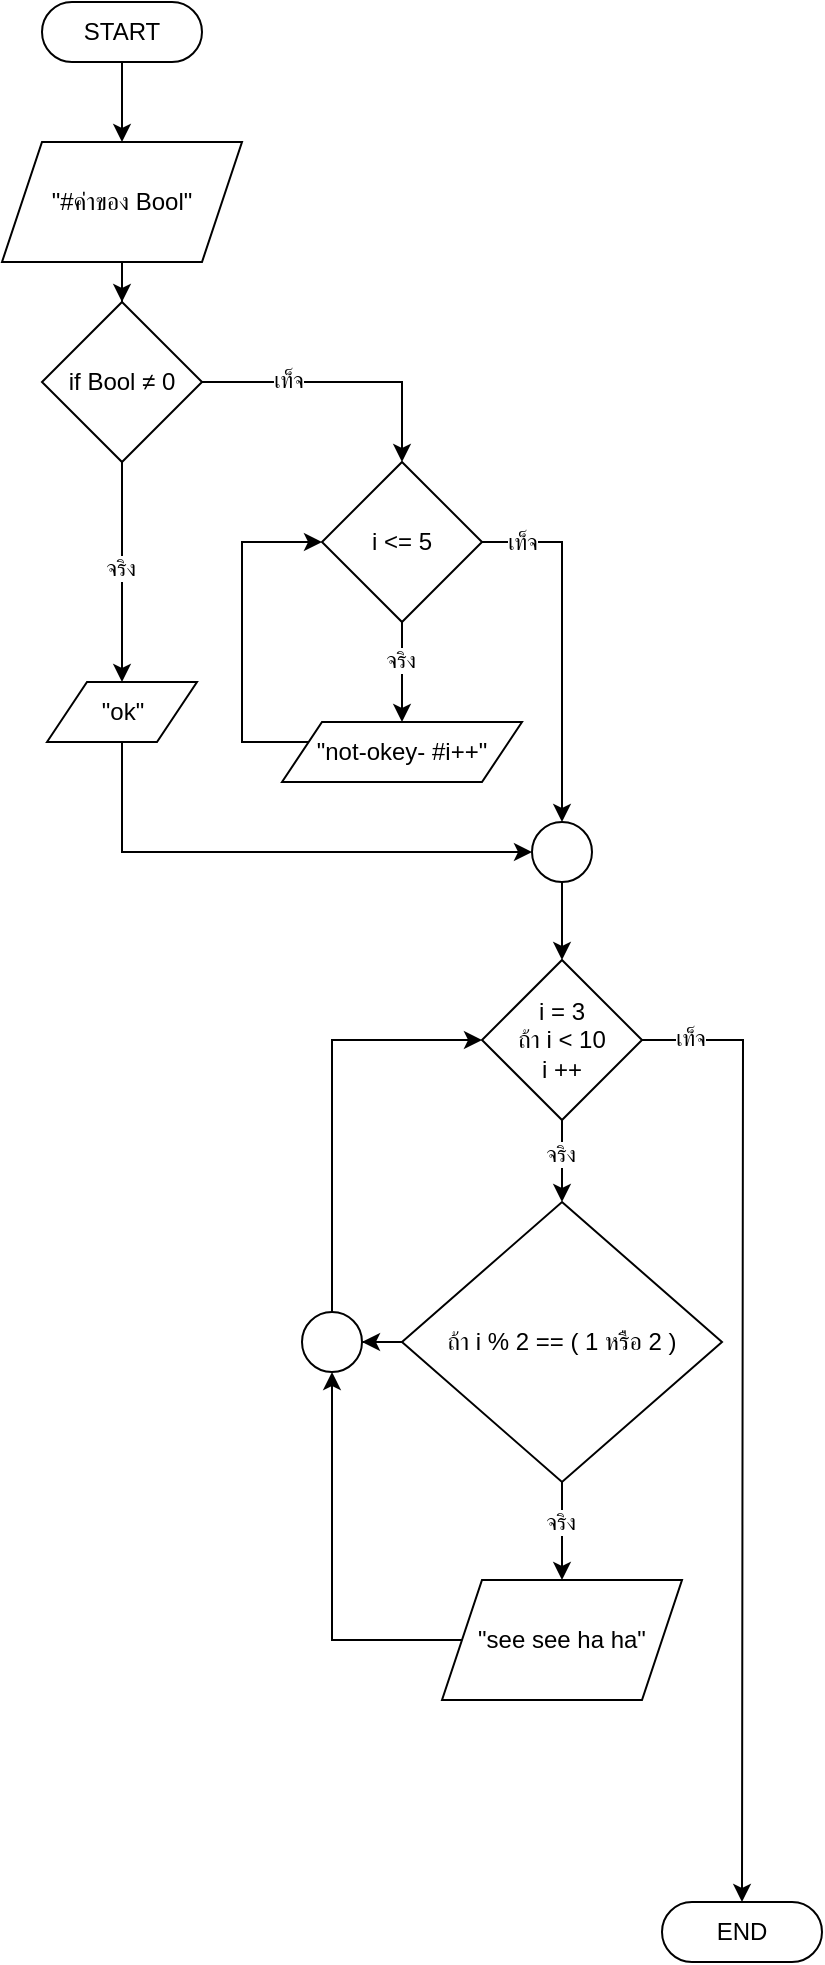 <mxfile version="24.7.17">
  <diagram name="Page-1" id="nk33O3myFzExoFOTdXr2">
    <mxGraphModel dx="875" dy="524" grid="1" gridSize="10" guides="1" tooltips="1" connect="1" arrows="1" fold="1" page="1" pageScale="1" pageWidth="850" pageHeight="1100" math="0" shadow="0">
      <root>
        <mxCell id="0" />
        <mxCell id="1" parent="0" />
        <mxCell id="1TI8qmT8zmZ3jhamWAwy-5" style="edgeStyle=orthogonalEdgeStyle;rounded=0;orthogonalLoop=1;jettySize=auto;html=1;" edge="1" parent="1" source="UBjv-P3hsI7ne-E2DAJY-2" target="1TI8qmT8zmZ3jhamWAwy-6">
          <mxGeometry relative="1" as="geometry">
            <mxPoint x="400" y="80" as="targetPoint" />
          </mxGeometry>
        </mxCell>
        <mxCell id="UBjv-P3hsI7ne-E2DAJY-2" value="START" style="rounded=1;whiteSpace=wrap;html=1;arcSize=50;" parent="1" vertex="1">
          <mxGeometry x="360" y="20" width="80" height="30" as="geometry" />
        </mxCell>
        <mxCell id="UBjv-P3hsI7ne-E2DAJY-3" value="END" style="rounded=1;whiteSpace=wrap;html=1;arcSize=50;" parent="1" vertex="1">
          <mxGeometry x="670" y="970" width="80" height="30" as="geometry" />
        </mxCell>
        <mxCell id="1TI8qmT8zmZ3jhamWAwy-9" style="edgeStyle=orthogonalEdgeStyle;rounded=0;orthogonalLoop=1;jettySize=auto;html=1;" edge="1" parent="1" source="1TI8qmT8zmZ3jhamWAwy-4" target="1TI8qmT8zmZ3jhamWAwy-10">
          <mxGeometry relative="1" as="geometry">
            <mxPoint x="400" y="290" as="targetPoint" />
            <Array as="points">
              <mxPoint x="400" y="270" />
              <mxPoint x="400" y="270" />
            </Array>
          </mxGeometry>
        </mxCell>
        <mxCell id="1TI8qmT8zmZ3jhamWAwy-21" value="จริง" style="edgeLabel;html=1;align=center;verticalAlign=middle;resizable=0;points=[];" vertex="1" connectable="0" parent="1TI8qmT8zmZ3jhamWAwy-9">
          <mxGeometry x="-0.041" y="-2" relative="1" as="geometry">
            <mxPoint x="1" as="offset" />
          </mxGeometry>
        </mxCell>
        <mxCell id="1TI8qmT8zmZ3jhamWAwy-13" value="" style="edgeStyle=orthogonalEdgeStyle;rounded=0;orthogonalLoop=1;jettySize=auto;html=1;" edge="1" parent="1" source="1TI8qmT8zmZ3jhamWAwy-4" target="1TI8qmT8zmZ3jhamWAwy-12">
          <mxGeometry relative="1" as="geometry">
            <Array as="points">
              <mxPoint x="540" y="210" />
            </Array>
          </mxGeometry>
        </mxCell>
        <mxCell id="1TI8qmT8zmZ3jhamWAwy-22" value="เท็จ" style="edgeLabel;html=1;align=center;verticalAlign=middle;resizable=0;points=[];" vertex="1" connectable="0" parent="1TI8qmT8zmZ3jhamWAwy-13">
          <mxGeometry x="-0.393" y="3" relative="1" as="geometry">
            <mxPoint y="2" as="offset" />
          </mxGeometry>
        </mxCell>
        <mxCell id="1TI8qmT8zmZ3jhamWAwy-4" value="if Bool&amp;nbsp;≠ 0" style="rhombus;whiteSpace=wrap;html=1;" vertex="1" parent="1">
          <mxGeometry x="360" y="170" width="80" height="80" as="geometry" />
        </mxCell>
        <mxCell id="1TI8qmT8zmZ3jhamWAwy-7" value="" style="edgeStyle=orthogonalEdgeStyle;rounded=0;orthogonalLoop=1;jettySize=auto;html=1;" edge="1" parent="1" source="1TI8qmT8zmZ3jhamWAwy-6" target="1TI8qmT8zmZ3jhamWAwy-4">
          <mxGeometry relative="1" as="geometry" />
        </mxCell>
        <mxCell id="1TI8qmT8zmZ3jhamWAwy-6" value="&quot;#ค่าของ Bool&quot;" style="shape=parallelogram;perimeter=parallelogramPerimeter;whiteSpace=wrap;html=1;fixedSize=1;" vertex="1" parent="1">
          <mxGeometry x="340" y="90" width="120" height="60" as="geometry" />
        </mxCell>
        <mxCell id="1TI8qmT8zmZ3jhamWAwy-38" style="edgeStyle=orthogonalEdgeStyle;rounded=0;orthogonalLoop=1;jettySize=auto;html=1;entryX=0;entryY=0.5;entryDx=0;entryDy=0;" edge="1" parent="1" source="1TI8qmT8zmZ3jhamWAwy-10" target="1TI8qmT8zmZ3jhamWAwy-35">
          <mxGeometry relative="1" as="geometry">
            <Array as="points">
              <mxPoint x="400" y="445" />
            </Array>
          </mxGeometry>
        </mxCell>
        <mxCell id="1TI8qmT8zmZ3jhamWAwy-10" value="&quot;ok&quot;" style="shape=parallelogram;perimeter=parallelogramPerimeter;whiteSpace=wrap;html=1;fixedSize=1;" vertex="1" parent="1">
          <mxGeometry x="362.5" y="360" width="75" height="30" as="geometry" />
        </mxCell>
        <mxCell id="1TI8qmT8zmZ3jhamWAwy-15" value="" style="edgeStyle=orthogonalEdgeStyle;rounded=0;orthogonalLoop=1;jettySize=auto;html=1;" edge="1" parent="1" source="1TI8qmT8zmZ3jhamWAwy-12" target="1TI8qmT8zmZ3jhamWAwy-14">
          <mxGeometry relative="1" as="geometry" />
        </mxCell>
        <mxCell id="1TI8qmT8zmZ3jhamWAwy-23" value="จริง" style="edgeLabel;html=1;align=center;verticalAlign=middle;resizable=0;points=[];" vertex="1" connectable="0" parent="1TI8qmT8zmZ3jhamWAwy-15">
          <mxGeometry x="-0.234" y="-2" relative="1" as="geometry">
            <mxPoint x="1" as="offset" />
          </mxGeometry>
        </mxCell>
        <mxCell id="1TI8qmT8zmZ3jhamWAwy-36" value="" style="edgeStyle=orthogonalEdgeStyle;rounded=0;orthogonalLoop=1;jettySize=auto;html=1;" edge="1" parent="1" source="1TI8qmT8zmZ3jhamWAwy-12" target="1TI8qmT8zmZ3jhamWAwy-35">
          <mxGeometry relative="1" as="geometry" />
        </mxCell>
        <mxCell id="1TI8qmT8zmZ3jhamWAwy-40" value="เท็จ" style="edgeLabel;html=1;align=center;verticalAlign=middle;resizable=0;points=[];" vertex="1" connectable="0" parent="1TI8qmT8zmZ3jhamWAwy-36">
          <mxGeometry x="-0.742" y="-1" relative="1" as="geometry">
            <mxPoint x="-3" y="-1" as="offset" />
          </mxGeometry>
        </mxCell>
        <mxCell id="1TI8qmT8zmZ3jhamWAwy-12" value="i &amp;lt;= 5" style="rhombus;whiteSpace=wrap;html=1;" vertex="1" parent="1">
          <mxGeometry x="500" y="250" width="80" height="80" as="geometry" />
        </mxCell>
        <mxCell id="1TI8qmT8zmZ3jhamWAwy-24" style="edgeStyle=orthogonalEdgeStyle;rounded=0;orthogonalLoop=1;jettySize=auto;html=1;entryX=0;entryY=0.5;entryDx=0;entryDy=0;" edge="1" parent="1" source="1TI8qmT8zmZ3jhamWAwy-14" target="1TI8qmT8zmZ3jhamWAwy-12">
          <mxGeometry relative="1" as="geometry">
            <Array as="points">
              <mxPoint x="460" y="390" />
              <mxPoint x="460" y="290" />
            </Array>
          </mxGeometry>
        </mxCell>
        <mxCell id="1TI8qmT8zmZ3jhamWAwy-14" value="&quot;not-okey- #i++&quot;" style="shape=parallelogram;perimeter=parallelogramPerimeter;whiteSpace=wrap;html=1;fixedSize=1;" vertex="1" parent="1">
          <mxGeometry x="480" y="380" width="120" height="30" as="geometry" />
        </mxCell>
        <mxCell id="1TI8qmT8zmZ3jhamWAwy-31" value="" style="edgeStyle=orthogonalEdgeStyle;rounded=0;orthogonalLoop=1;jettySize=auto;html=1;" edge="1" parent="1" source="1TI8qmT8zmZ3jhamWAwy-28" target="1TI8qmT8zmZ3jhamWAwy-30">
          <mxGeometry relative="1" as="geometry" />
        </mxCell>
        <mxCell id="1TI8qmT8zmZ3jhamWAwy-43" value="จริง" style="edgeLabel;html=1;align=center;verticalAlign=middle;resizable=0;points=[];" vertex="1" connectable="0" parent="1TI8qmT8zmZ3jhamWAwy-31">
          <mxGeometry x="-0.187" y="-2" relative="1" as="geometry">
            <mxPoint x="1" as="offset" />
          </mxGeometry>
        </mxCell>
        <mxCell id="1TI8qmT8zmZ3jhamWAwy-45" style="edgeStyle=orthogonalEdgeStyle;rounded=0;orthogonalLoop=1;jettySize=auto;html=1;" edge="1" parent="1" source="1TI8qmT8zmZ3jhamWAwy-28">
          <mxGeometry relative="1" as="geometry">
            <mxPoint x="710" y="970" as="targetPoint" />
          </mxGeometry>
        </mxCell>
        <mxCell id="1TI8qmT8zmZ3jhamWAwy-46" value="เท็จ" style="edgeLabel;html=1;align=center;verticalAlign=middle;resizable=0;points=[];" vertex="1" connectable="0" parent="1TI8qmT8zmZ3jhamWAwy-45">
          <mxGeometry x="-0.901" y="5" relative="1" as="geometry">
            <mxPoint y="4" as="offset" />
          </mxGeometry>
        </mxCell>
        <mxCell id="1TI8qmT8zmZ3jhamWAwy-28" value="i = 3&lt;div&gt;ถ้า i &amp;lt; 10&lt;/div&gt;&lt;div&gt;i ++&lt;/div&gt;" style="rhombus;whiteSpace=wrap;html=1;" vertex="1" parent="1">
          <mxGeometry x="580" y="499" width="80" height="80" as="geometry" />
        </mxCell>
        <mxCell id="1TI8qmT8zmZ3jhamWAwy-33" value="" style="edgeStyle=orthogonalEdgeStyle;rounded=0;orthogonalLoop=1;jettySize=auto;html=1;" edge="1" parent="1" source="1TI8qmT8zmZ3jhamWAwy-30" target="1TI8qmT8zmZ3jhamWAwy-32">
          <mxGeometry relative="1" as="geometry" />
        </mxCell>
        <mxCell id="1TI8qmT8zmZ3jhamWAwy-47" value="จริง" style="edgeLabel;html=1;align=center;verticalAlign=middle;resizable=0;points=[];" vertex="1" connectable="0" parent="1TI8qmT8zmZ3jhamWAwy-33">
          <mxGeometry x="-0.197" y="-3" relative="1" as="geometry">
            <mxPoint x="2" as="offset" />
          </mxGeometry>
        </mxCell>
        <mxCell id="1TI8qmT8zmZ3jhamWAwy-51" value="" style="edgeStyle=orthogonalEdgeStyle;rounded=0;orthogonalLoop=1;jettySize=auto;html=1;" edge="1" parent="1" source="1TI8qmT8zmZ3jhamWAwy-30" target="1TI8qmT8zmZ3jhamWAwy-50">
          <mxGeometry relative="1" as="geometry" />
        </mxCell>
        <mxCell id="1TI8qmT8zmZ3jhamWAwy-30" value="ถ้า i % 2 == ( 1 หรือ 2 )" style="rhombus;whiteSpace=wrap;html=1;" vertex="1" parent="1">
          <mxGeometry x="540" y="620" width="160" height="140" as="geometry" />
        </mxCell>
        <mxCell id="1TI8qmT8zmZ3jhamWAwy-52" style="edgeStyle=orthogonalEdgeStyle;rounded=0;orthogonalLoop=1;jettySize=auto;html=1;entryX=0.5;entryY=1;entryDx=0;entryDy=0;" edge="1" parent="1" source="1TI8qmT8zmZ3jhamWAwy-32" target="1TI8qmT8zmZ3jhamWAwy-50">
          <mxGeometry relative="1" as="geometry" />
        </mxCell>
        <mxCell id="1TI8qmT8zmZ3jhamWAwy-32" value="&quot;see see ha ha&quot;" style="shape=parallelogram;perimeter=parallelogramPerimeter;whiteSpace=wrap;html=1;fixedSize=1;" vertex="1" parent="1">
          <mxGeometry x="560" y="809" width="120" height="60" as="geometry" />
        </mxCell>
        <mxCell id="1TI8qmT8zmZ3jhamWAwy-37" value="" style="edgeStyle=orthogonalEdgeStyle;rounded=0;orthogonalLoop=1;jettySize=auto;html=1;" edge="1" parent="1" source="1TI8qmT8zmZ3jhamWAwy-35" target="1TI8qmT8zmZ3jhamWAwy-28">
          <mxGeometry relative="1" as="geometry" />
        </mxCell>
        <mxCell id="1TI8qmT8zmZ3jhamWAwy-35" value="" style="ellipse;whiteSpace=wrap;html=1;" vertex="1" parent="1">
          <mxGeometry x="605" y="430" width="30" height="30" as="geometry" />
        </mxCell>
        <mxCell id="1TI8qmT8zmZ3jhamWAwy-53" style="edgeStyle=orthogonalEdgeStyle;rounded=0;orthogonalLoop=1;jettySize=auto;html=1;entryX=0;entryY=0.5;entryDx=0;entryDy=0;" edge="1" parent="1" source="1TI8qmT8zmZ3jhamWAwy-50" target="1TI8qmT8zmZ3jhamWAwy-28">
          <mxGeometry relative="1" as="geometry">
            <Array as="points">
              <mxPoint x="505" y="539" />
            </Array>
          </mxGeometry>
        </mxCell>
        <mxCell id="1TI8qmT8zmZ3jhamWAwy-50" value="" style="ellipse;whiteSpace=wrap;html=1;aspect=fixed;" vertex="1" parent="1">
          <mxGeometry x="490" y="675" width="30" height="30" as="geometry" />
        </mxCell>
      </root>
    </mxGraphModel>
  </diagram>
</mxfile>
